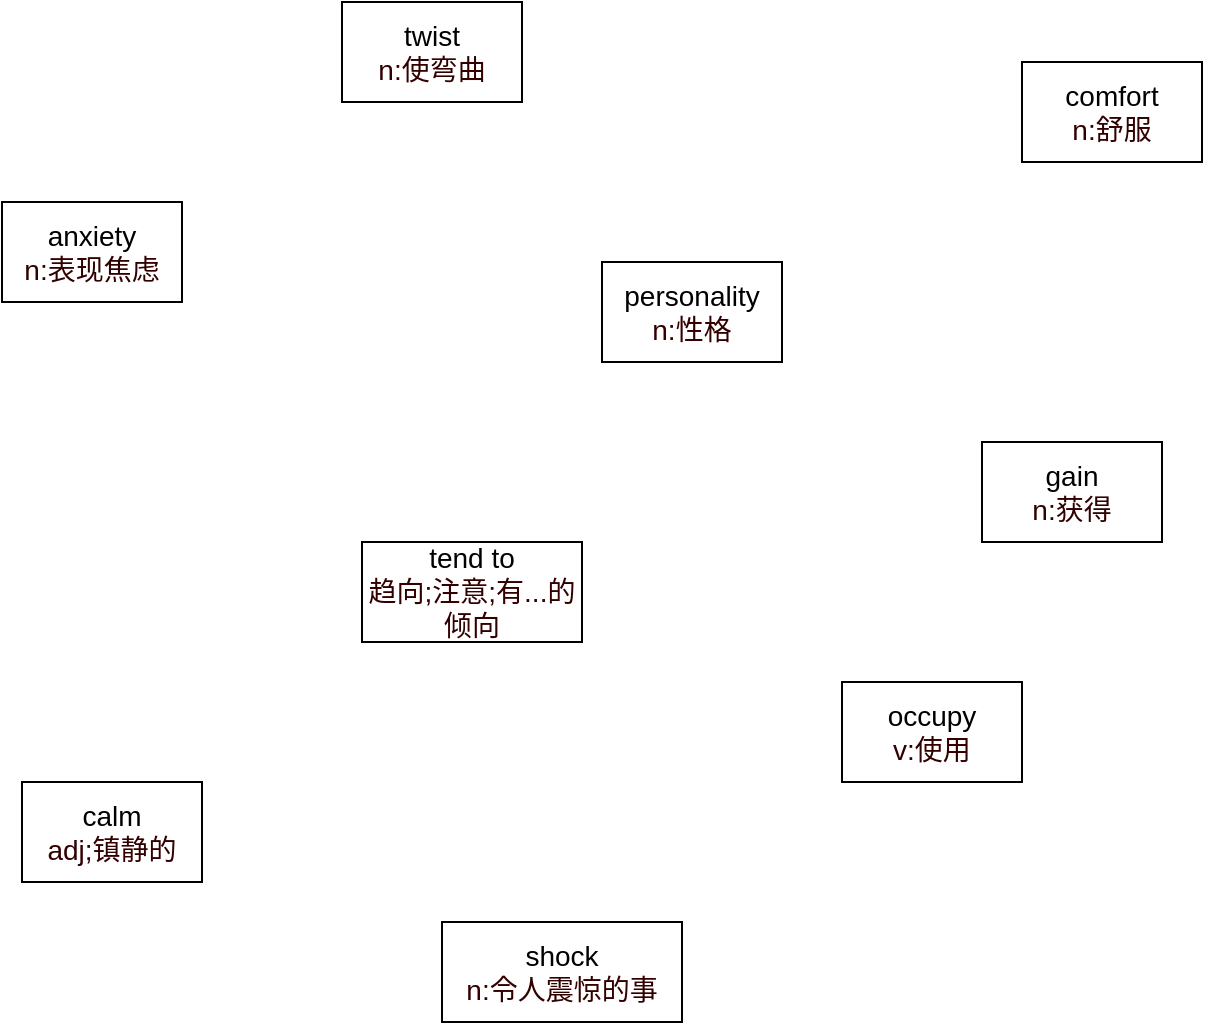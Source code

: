 <mxfile>
    <diagram id="Lx-wdBWdLoO6keHzLwRI" name="第 1 页">
        <mxGraphModel dx="1673" dy="617" grid="1" gridSize="10" guides="1" tooltips="1" connect="1" arrows="1" fold="1" page="1" pageScale="1" pageWidth="827" pageHeight="1169" math="0" shadow="0">
            <root>
                <mxCell id="0"/>
                <mxCell id="1" parent="0"/>
                <UserObject label="&lt;font style=&quot;font-size: 14px&quot;&gt;personality&lt;br&gt;&lt;font color=&quot;#330000&quot;&gt;n:性格&lt;/font&gt;&lt;/font&gt;" tooltip="21" id="4">
                    <mxCell style="rounded=0;whiteSpace=wrap;html=1;" vertex="1" parent="1">
                        <mxGeometry x="-490" y="230" width="90" height="50" as="geometry"/>
                    </mxCell>
                </UserObject>
                <UserObject label="&lt;font style=&quot;font-size: 14px&quot;&gt;tend to&lt;br&gt;&lt;font color=&quot;#330000&quot;&gt;趋向;注意;有...的倾向&lt;/font&gt;&lt;br&gt;&lt;/font&gt;" tooltip="21" id="HOR5NcwwxH8r1fLujQBN-15">
                    <mxCell style="rounded=0;whiteSpace=wrap;html=1;" vertex="1" parent="1">
                        <mxGeometry x="-610" y="370" width="110" height="50" as="geometry"/>
                    </mxCell>
                </UserObject>
                <UserObject label="&lt;font style=&quot;font-size: 14px&quot;&gt;calm&lt;br&gt;&lt;font color=&quot;#330000&quot;&gt;adj;镇静的&lt;/font&gt;&lt;br&gt;&lt;/font&gt;" tooltip="21" id="HOR5NcwwxH8r1fLujQBN-16">
                    <mxCell style="rounded=0;whiteSpace=wrap;html=1;" vertex="1" parent="1">
                        <mxGeometry x="-780" y="490" width="90" height="50" as="geometry"/>
                    </mxCell>
                </UserObject>
                <UserObject label="&lt;font style=&quot;font-size: 14px&quot;&gt;shock&lt;br&gt;&lt;font color=&quot;#330000&quot;&gt;n:令人震惊的事&lt;/font&gt;&lt;/font&gt;" tooltip="21" id="HOR5NcwwxH8r1fLujQBN-17">
                    <mxCell style="rounded=0;whiteSpace=wrap;html=1;" vertex="1" parent="1">
                        <mxGeometry x="-570" y="560" width="120" height="50" as="geometry"/>
                    </mxCell>
                </UserObject>
                <UserObject label="&lt;font style=&quot;font-size: 14px&quot;&gt;anxiety&lt;br&gt;&lt;font color=&quot;#330000&quot;&gt;n:表现焦虑&lt;/font&gt;&lt;/font&gt;" tooltip="21" id="HOR5NcwwxH8r1fLujQBN-18">
                    <mxCell style="rounded=0;whiteSpace=wrap;html=1;" vertex="1" parent="1">
                        <mxGeometry x="-790" y="200" width="90" height="50" as="geometry"/>
                    </mxCell>
                </UserObject>
                <UserObject label="&lt;font style=&quot;font-size: 14px&quot;&gt;twist&lt;br&gt;&lt;font color=&quot;#330000&quot;&gt;n:使弯曲&lt;br&gt;&lt;/font&gt;&lt;/font&gt;" tooltip="21" id="HOR5NcwwxH8r1fLujQBN-20">
                    <mxCell style="rounded=0;whiteSpace=wrap;html=1;" vertex="1" parent="1">
                        <mxGeometry x="-620" y="100" width="90" height="50" as="geometry"/>
                    </mxCell>
                </UserObject>
                <UserObject label="&lt;font style=&quot;font-size: 14px&quot;&gt;occupy&lt;br&gt;&lt;font color=&quot;#330000&quot;&gt;v:使用&lt;/font&gt;&lt;br&gt;&lt;/font&gt;" tooltip="21" id="HOR5NcwwxH8r1fLujQBN-21">
                    <mxCell style="rounded=0;whiteSpace=wrap;html=1;" vertex="1" parent="1">
                        <mxGeometry x="-370" y="440" width="90" height="50" as="geometry"/>
                    </mxCell>
                </UserObject>
                <UserObject label="&lt;font style=&quot;font-size: 14px&quot;&gt;comfort&lt;br&gt;&lt;font color=&quot;#330000&quot;&gt;n:舒服&lt;br&gt;&lt;/font&gt;&lt;/font&gt;" tooltip="21" id="HOR5NcwwxH8r1fLujQBN-22">
                    <mxCell style="rounded=0;whiteSpace=wrap;html=1;" vertex="1" parent="1">
                        <mxGeometry x="-280" y="130" width="90" height="50" as="geometry"/>
                    </mxCell>
                </UserObject>
                <UserObject label="&lt;font style=&quot;font-size: 14px&quot;&gt;gain&lt;br&gt;&lt;font color=&quot;#330000&quot;&gt;n:获得&lt;/font&gt;&lt;/font&gt;" tooltip="21" id="HOR5NcwwxH8r1fLujQBN-23">
                    <mxCell style="rounded=0;whiteSpace=wrap;html=1;" vertex="1" parent="1">
                        <mxGeometry x="-300" y="320" width="90" height="50" as="geometry"/>
                    </mxCell>
                </UserObject>
            </root>
        </mxGraphModel>
    </diagram>
</mxfile>